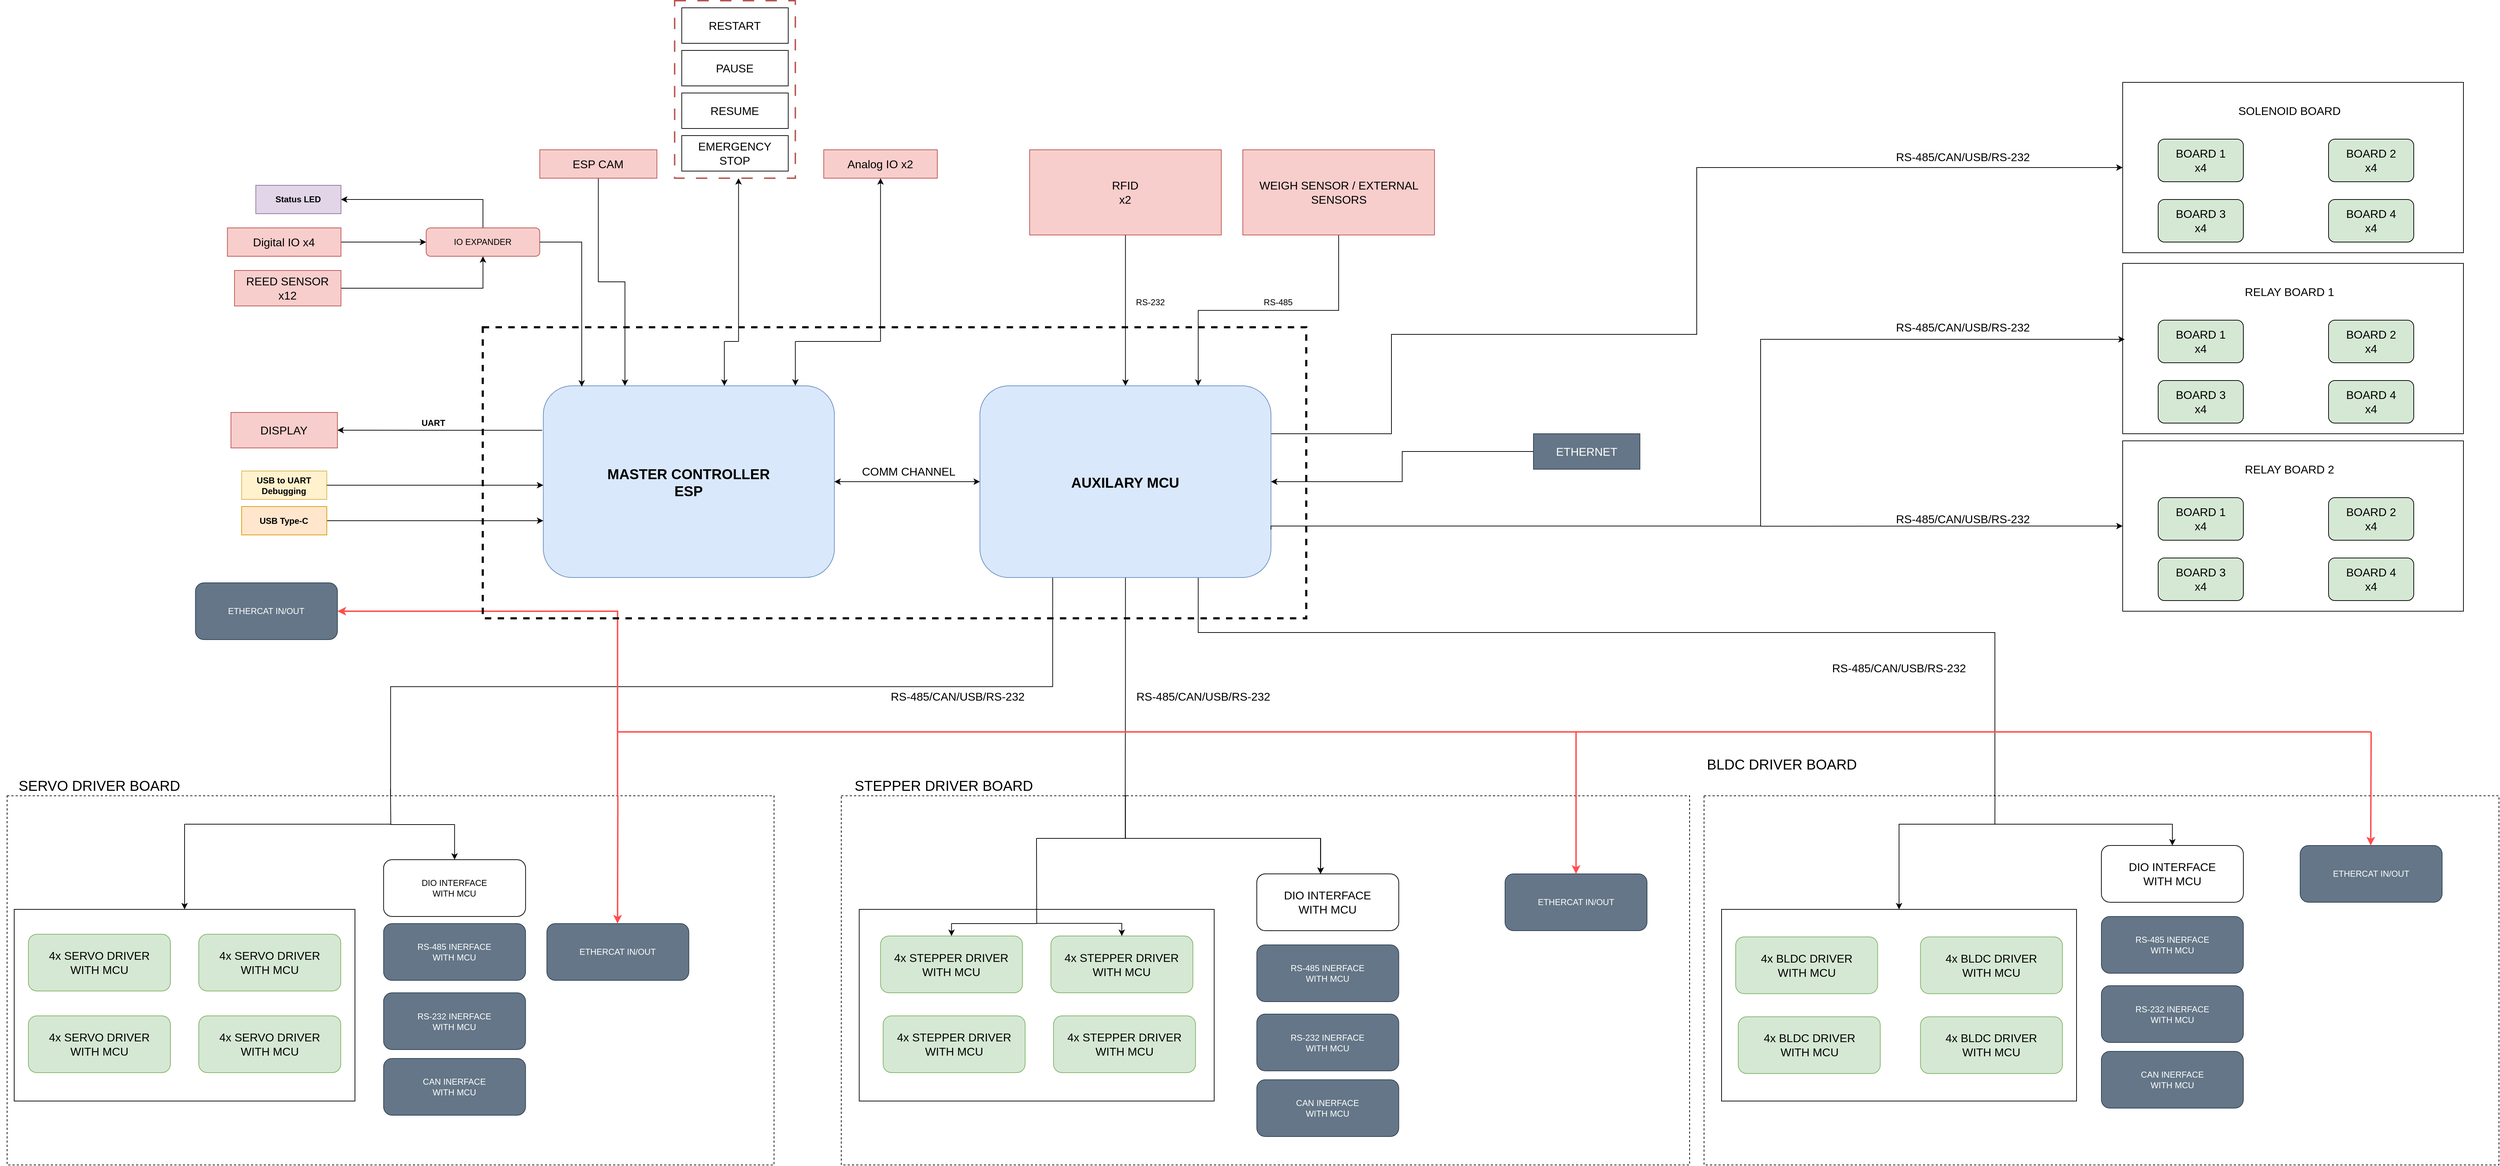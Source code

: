 <mxfile version="24.4.14" type="device">
  <diagram id="LNFupdHZOd-QEx7SaX8d" name="Page-1">
    <mxGraphModel dx="3188" dy="4136" grid="1" gridSize="10" guides="1" tooltips="1" connect="1" arrows="1" fold="1" page="1" pageScale="1" pageWidth="1654" pageHeight="2336" math="0" shadow="0">
      <root>
        <mxCell id="0" />
        <mxCell id="1" parent="0" />
        <mxCell id="DTKbkBl8oeqz9tWfyzRD-143" value="" style="rounded=0;whiteSpace=wrap;html=1;" vertex="1" parent="1">
          <mxGeometry x="3190" y="-2115" width="480" height="240" as="geometry" />
        </mxCell>
        <mxCell id="DTKbkBl8oeqz9tWfyzRD-1" value="" style="rounded=0;whiteSpace=wrap;html=1;fillColor=none;dashed=1;" vertex="1" parent="1">
          <mxGeometry x="2600.31" y="-1110" width="1119.69" height="520" as="geometry" />
        </mxCell>
        <mxCell id="DTKbkBl8oeqz9tWfyzRD-141" style="edgeStyle=orthogonalEdgeStyle;rounded=0;orthogonalLoop=1;jettySize=auto;html=1;startArrow=classic;startFill=1;endArrow=none;endFill=0;" edge="1" parent="1" source="DTKbkBl8oeqz9tWfyzRD-138">
          <mxGeometry relative="1" as="geometry">
            <mxPoint x="3010" y="-1070" as="targetPoint" />
            <Array as="points">
              <mxPoint x="2875" y="-1070" />
            </Array>
          </mxGeometry>
        </mxCell>
        <mxCell id="DTKbkBl8oeqz9tWfyzRD-138" value="" style="rounded=0;whiteSpace=wrap;html=1;" vertex="1" parent="1">
          <mxGeometry x="2625" y="-950" width="500" height="270" as="geometry" />
        </mxCell>
        <mxCell id="DTKbkBl8oeqz9tWfyzRD-3" value="" style="rounded=0;whiteSpace=wrap;html=1;fillColor=none;dashed=1;" vertex="1" parent="1">
          <mxGeometry x="1385" y="-1110" width="1195" height="520" as="geometry" />
        </mxCell>
        <mxCell id="DTKbkBl8oeqz9tWfyzRD-2" value="" style="rounded=0;whiteSpace=wrap;html=1;" vertex="1" parent="1">
          <mxGeometry x="1410.31" y="-950" width="500" height="270" as="geometry" />
        </mxCell>
        <mxCell id="DTKbkBl8oeqz9tWfyzRD-5" value="" style="rounded=0;whiteSpace=wrap;html=1;fillColor=none;dashed=1;" vertex="1" parent="1">
          <mxGeometry x="210" y="-1110" width="1080.31" height="520" as="geometry" />
        </mxCell>
        <mxCell id="DTKbkBl8oeqz9tWfyzRD-134" style="edgeStyle=orthogonalEdgeStyle;rounded=0;orthogonalLoop=1;jettySize=auto;html=1;exitX=0.5;exitY=0;exitDx=0;exitDy=0;startArrow=classic;startFill=1;endArrow=none;endFill=0;" edge="1" parent="1" source="DTKbkBl8oeqz9tWfyzRD-6">
          <mxGeometry relative="1" as="geometry">
            <mxPoint x="460" y="-1010" as="sourcePoint" />
            <mxPoint x="460" y="-1070" as="targetPoint" />
            <Array as="points">
              <mxPoint x="460" y="-1070" />
            </Array>
          </mxGeometry>
        </mxCell>
        <mxCell id="DTKbkBl8oeqz9tWfyzRD-6" value="" style="rounded=0;whiteSpace=wrap;html=1;" vertex="1" parent="1">
          <mxGeometry x="220" y="-950" width="480" height="270" as="geometry" />
        </mxCell>
        <mxCell id="DTKbkBl8oeqz9tWfyzRD-7" value="&lt;b style=&quot;&quot;&gt;&lt;font style=&quot;font-size: 20px;&quot;&gt;MASTER CONTROLLER&lt;br&gt;ESP&lt;/font&gt;&lt;/b&gt;" style="rounded=1;whiteSpace=wrap;html=1;fillColor=#dae8fc;strokeColor=#6c8ebf;" vertex="1" parent="1">
          <mxGeometry x="965.31" y="-1687.5" width="410" height="270" as="geometry" />
        </mxCell>
        <mxCell id="DTKbkBl8oeqz9tWfyzRD-8" value="&lt;b&gt;USB to UART Debugging&lt;/b&gt;" style="rounded=0;whiteSpace=wrap;html=1;fillColor=#fff2cc;strokeColor=#d6b656;" vertex="1" parent="1">
          <mxGeometry x="540.31" y="-1567.5" width="120" height="40" as="geometry" />
        </mxCell>
        <mxCell id="DTKbkBl8oeqz9tWfyzRD-9" style="edgeStyle=orthogonalEdgeStyle;rounded=0;orthogonalLoop=1;jettySize=auto;html=1;" edge="1" parent="1" source="DTKbkBl8oeqz9tWfyzRD-10" target="DTKbkBl8oeqz9tWfyzRD-7">
          <mxGeometry relative="1" as="geometry">
            <mxPoint x="960.31" y="-1577.5" as="targetPoint" />
            <Array as="points">
              <mxPoint x="890.31" y="-1497.5" />
              <mxPoint x="890.31" y="-1497.5" />
            </Array>
          </mxGeometry>
        </mxCell>
        <mxCell id="DTKbkBl8oeqz9tWfyzRD-10" value="&lt;b&gt;USB Type-C&lt;/b&gt;" style="rounded=0;whiteSpace=wrap;html=1;fillColor=#ffe6cc;strokeColor=#d79b00;" vertex="1" parent="1">
          <mxGeometry x="540.31" y="-1517.5" width="120" height="40" as="geometry" />
        </mxCell>
        <mxCell id="DTKbkBl8oeqz9tWfyzRD-11" value="&lt;b&gt;Status LED&lt;/b&gt;" style="rounded=0;whiteSpace=wrap;html=1;fillColor=#e1d5e7;strokeColor=#9673a6;" vertex="1" parent="1">
          <mxGeometry x="560.31" y="-1970" width="120" height="40" as="geometry" />
        </mxCell>
        <mxCell id="DTKbkBl8oeqz9tWfyzRD-12" value="&lt;span style=&quot;font-size: 16px;&quot;&gt;RS-485/CAN/USB/RS-232&lt;/span&gt;" style="text;html=1;align=center;verticalAlign=middle;whiteSpace=wrap;rounded=0;" vertex="1" parent="1">
          <mxGeometry x="2860" y="-2040" width="210" height="60" as="geometry" />
        </mxCell>
        <mxCell id="DTKbkBl8oeqz9tWfyzRD-13" style="edgeStyle=orthogonalEdgeStyle;rounded=0;orthogonalLoop=1;jettySize=auto;html=1;entryX=0.5;entryY=1;entryDx=0;entryDy=0;" edge="1" parent="1" source="DTKbkBl8oeqz9tWfyzRD-14" target="DTKbkBl8oeqz9tWfyzRD-21">
          <mxGeometry relative="1" as="geometry" />
        </mxCell>
        <mxCell id="DTKbkBl8oeqz9tWfyzRD-14" value="&lt;font style=&quot;font-size: 16px;&quot;&gt;REED SENSOR&lt;/font&gt;&lt;div&gt;&lt;span style=&quot;font-size: 16px;&quot;&gt;x12&lt;/span&gt;&lt;/div&gt;" style="rounded=0;whiteSpace=wrap;html=1;fillColor=#f8cecc;strokeColor=#b85450;" vertex="1" parent="1">
          <mxGeometry x="530.31" y="-1850" width="150" height="50" as="geometry" />
        </mxCell>
        <mxCell id="DTKbkBl8oeqz9tWfyzRD-15" style="edgeStyle=orthogonalEdgeStyle;rounded=0;orthogonalLoop=1;jettySize=auto;html=1;entryX=0;entryY=0.5;entryDx=0;entryDy=0;" edge="1" parent="1" target="DTKbkBl8oeqz9tWfyzRD-21">
          <mxGeometry relative="1" as="geometry">
            <Array as="points">
              <mxPoint x="680.31" y="-1890" />
              <mxPoint x="680.31" y="-1890" />
            </Array>
            <mxPoint x="685.31" y="-1890" as="sourcePoint" />
          </mxGeometry>
        </mxCell>
        <mxCell id="DTKbkBl8oeqz9tWfyzRD-16" value="&lt;span style=&quot;font-size: 16px;&quot;&gt;DISPLAY&lt;/span&gt;" style="rounded=0;whiteSpace=wrap;html=1;fillColor=#f8cecc;strokeColor=#b85450;" vertex="1" parent="1">
          <mxGeometry x="525.31" y="-1650" width="150" height="50" as="geometry" />
        </mxCell>
        <mxCell id="DTKbkBl8oeqz9tWfyzRD-17" style="edgeStyle=orthogonalEdgeStyle;rounded=0;orthogonalLoop=1;jettySize=auto;html=1;" edge="1" parent="1" source="DTKbkBl8oeqz9tWfyzRD-18" target="DTKbkBl8oeqz9tWfyzRD-29">
          <mxGeometry relative="1" as="geometry" />
        </mxCell>
        <mxCell id="DTKbkBl8oeqz9tWfyzRD-18" value="&lt;span style=&quot;font-size: 16px;&quot;&gt;RFID&lt;/span&gt;&lt;div&gt;&lt;span style=&quot;font-size: 16px;&quot;&gt;x2&lt;/span&gt;&lt;/div&gt;" style="rounded=0;whiteSpace=wrap;html=1;fillColor=#f8cecc;strokeColor=#b85450;" vertex="1" parent="1">
          <mxGeometry x="1650.31" y="-2020" width="270" height="120" as="geometry" />
        </mxCell>
        <mxCell id="DTKbkBl8oeqz9tWfyzRD-19" style="edgeStyle=orthogonalEdgeStyle;rounded=0;orthogonalLoop=1;jettySize=auto;html=1;exitX=1;exitY=0.5;exitDx=0;exitDy=0;" edge="1" parent="1" source="DTKbkBl8oeqz9tWfyzRD-8">
          <mxGeometry relative="1" as="geometry">
            <mxPoint x="965.31" y="-1547.5" as="targetPoint" />
            <mxPoint x="665.31" y="-1627.76" as="sourcePoint" />
          </mxGeometry>
        </mxCell>
        <mxCell id="DTKbkBl8oeqz9tWfyzRD-20" style="edgeStyle=orthogonalEdgeStyle;rounded=0;orthogonalLoop=1;jettySize=auto;html=1;entryX=1;entryY=0.5;entryDx=0;entryDy=0;" edge="1" parent="1" source="DTKbkBl8oeqz9tWfyzRD-21" target="DTKbkBl8oeqz9tWfyzRD-11">
          <mxGeometry relative="1" as="geometry">
            <Array as="points">
              <mxPoint x="880.31" y="-1950" />
            </Array>
          </mxGeometry>
        </mxCell>
        <mxCell id="DTKbkBl8oeqz9tWfyzRD-21" value="IO EXPANDER" style="rounded=1;whiteSpace=wrap;html=1;fillColor=#f8cecc;strokeColor=#b85450;" vertex="1" parent="1">
          <mxGeometry x="800.31" y="-1910" width="160" height="40" as="geometry" />
        </mxCell>
        <mxCell id="DTKbkBl8oeqz9tWfyzRD-22" style="edgeStyle=orthogonalEdgeStyle;rounded=0;orthogonalLoop=1;jettySize=auto;html=1;entryX=0.132;entryY=0.004;entryDx=0;entryDy=0;entryPerimeter=0;" edge="1" parent="1" source="DTKbkBl8oeqz9tWfyzRD-21" target="DTKbkBl8oeqz9tWfyzRD-7">
          <mxGeometry relative="1" as="geometry" />
        </mxCell>
        <mxCell id="DTKbkBl8oeqz9tWfyzRD-23" value="&lt;b&gt;UART&lt;/b&gt;" style="text;html=1;align=center;verticalAlign=middle;resizable=0;points=[];autosize=1;strokeColor=none;fillColor=none;" vertex="1" parent="1">
          <mxGeometry x="780.31" y="-1650" width="60" height="30" as="geometry" />
        </mxCell>
        <mxCell id="DTKbkBl8oeqz9tWfyzRD-24" style="edgeStyle=orthogonalEdgeStyle;rounded=0;orthogonalLoop=1;jettySize=auto;html=1;" edge="1" parent="1" source="DTKbkBl8oeqz9tWfyzRD-25" target="DTKbkBl8oeqz9tWfyzRD-7">
          <mxGeometry relative="1" as="geometry">
            <Array as="points">
              <mxPoint x="1043.31" y="-1834" />
              <mxPoint x="1080.31" y="-1834" />
            </Array>
          </mxGeometry>
        </mxCell>
        <mxCell id="DTKbkBl8oeqz9tWfyzRD-25" value="&lt;span style=&quot;font-size: 16px;&quot;&gt;ESP CAM&lt;/span&gt;" style="rounded=0;whiteSpace=wrap;html=1;fillColor=#f8cecc;strokeColor=#b85450;" vertex="1" parent="1">
          <mxGeometry x="960.31" y="-2020" width="165" height="40" as="geometry" />
        </mxCell>
        <mxCell id="DTKbkBl8oeqz9tWfyzRD-26" style="edgeStyle=orthogonalEdgeStyle;rounded=0;orthogonalLoop=1;jettySize=auto;html=1;exitX=0.25;exitY=1;exitDx=0;exitDy=0;entryX=0.5;entryY=0;entryDx=0;entryDy=0;endArrow=none;endFill=0;" edge="1" parent="1" source="DTKbkBl8oeqz9tWfyzRD-29" target="DTKbkBl8oeqz9tWfyzRD-5">
          <mxGeometry relative="1" as="geometry">
            <mxPoint x="880.31" y="-1150" as="targetPoint" />
          </mxGeometry>
        </mxCell>
        <mxCell id="DTKbkBl8oeqz9tWfyzRD-27" style="edgeStyle=orthogonalEdgeStyle;rounded=0;orthogonalLoop=1;jettySize=auto;html=1;exitX=0.5;exitY=1;exitDx=0;exitDy=0;endArrow=none;endFill=0;" edge="1" parent="1" source="DTKbkBl8oeqz9tWfyzRD-29">
          <mxGeometry relative="1" as="geometry">
            <mxPoint x="1785" y="-1110" as="targetPoint" />
          </mxGeometry>
        </mxCell>
        <mxCell id="DTKbkBl8oeqz9tWfyzRD-28" style="edgeStyle=orthogonalEdgeStyle;rounded=0;orthogonalLoop=1;jettySize=auto;html=1;exitX=0.75;exitY=1;exitDx=0;exitDy=0;endArrow=none;endFill=0;entryX=0.365;entryY=-0.002;entryDx=0;entryDy=0;entryPerimeter=0;" edge="1" parent="1" source="DTKbkBl8oeqz9tWfyzRD-29" target="DTKbkBl8oeqz9tWfyzRD-1">
          <mxGeometry relative="1" as="geometry">
            <mxPoint x="3010" y="-1140" as="targetPoint" />
            <Array as="points">
              <mxPoint x="1888" y="-1340" />
              <mxPoint x="3010" y="-1340" />
              <mxPoint x="3010" y="-1111" />
            </Array>
          </mxGeometry>
        </mxCell>
        <mxCell id="DTKbkBl8oeqz9tWfyzRD-164" style="edgeStyle=orthogonalEdgeStyle;rounded=0;orthogonalLoop=1;jettySize=auto;html=1;exitX=1;exitY=0.25;exitDx=0;exitDy=0;entryX=0;entryY=0.5;entryDx=0;entryDy=0;" edge="1" parent="1" source="DTKbkBl8oeqz9tWfyzRD-29" target="DTKbkBl8oeqz9tWfyzRD-143">
          <mxGeometry relative="1" as="geometry">
            <Array as="points">
              <mxPoint x="2160" y="-1620" />
              <mxPoint x="2160" y="-1760" />
              <mxPoint x="2590" y="-1760" />
              <mxPoint x="2590" y="-1995" />
            </Array>
          </mxGeometry>
        </mxCell>
        <mxCell id="DTKbkBl8oeqz9tWfyzRD-29" value="&lt;span style=&quot;font-size: 20px;&quot;&gt;&lt;b&gt;AUXILARY MCU&lt;/b&gt;&lt;/span&gt;" style="rounded=1;whiteSpace=wrap;html=1;fillColor=#dae8fc;strokeColor=#6c8ebf;" vertex="1" parent="1">
          <mxGeometry x="1580.31" y="-1687.5" width="410" height="270" as="geometry" />
        </mxCell>
        <mxCell id="DTKbkBl8oeqz9tWfyzRD-30" value="" style="endArrow=classic;startArrow=classic;html=1;rounded=0;exitX=1;exitY=0.5;exitDx=0;exitDy=0;entryX=0;entryY=0.5;entryDx=0;entryDy=0;" edge="1" parent="1" source="DTKbkBl8oeqz9tWfyzRD-7" target="DTKbkBl8oeqz9tWfyzRD-29">
          <mxGeometry width="50" height="50" relative="1" as="geometry">
            <mxPoint x="1400.31" y="-1550" as="sourcePoint" />
            <mxPoint x="1450.31" y="-1600" as="targetPoint" />
          </mxGeometry>
        </mxCell>
        <mxCell id="DTKbkBl8oeqz9tWfyzRD-31" value="" style="endArrow=classic;html=1;rounded=0;entryX=1;entryY=0.5;entryDx=0;entryDy=0;exitX=-0.004;exitY=0.232;exitDx=0;exitDy=0;exitPerimeter=0;" edge="1" parent="1" source="DTKbkBl8oeqz9tWfyzRD-7" target="DTKbkBl8oeqz9tWfyzRD-16">
          <mxGeometry width="50" height="50" relative="1" as="geometry">
            <mxPoint x="860.31" y="-1590" as="sourcePoint" />
            <mxPoint x="910.31" y="-1640" as="targetPoint" />
          </mxGeometry>
        </mxCell>
        <mxCell id="DTKbkBl8oeqz9tWfyzRD-33" value="&lt;span style=&quot;font-size: 16px;&quot;&gt;Analog IO x2&lt;/span&gt;" style="rounded=0;whiteSpace=wrap;html=1;fillColor=#f8cecc;strokeColor=#b85450;" vertex="1" parent="1">
          <mxGeometry x="1360.31" y="-2020" width="160" height="40" as="geometry" />
        </mxCell>
        <mxCell id="DTKbkBl8oeqz9tWfyzRD-34" value="" style="endArrow=classic;html=1;rounded=0;entryX=0.5;entryY=1;entryDx=0;entryDy=0;" edge="1" parent="1">
          <mxGeometry width="50" height="50" relative="1" as="geometry">
            <mxPoint x="1240.31" y="-1750" as="sourcePoint" />
            <mxPoint x="1240.31" y="-1980" as="targetPoint" />
          </mxGeometry>
        </mxCell>
        <mxCell id="DTKbkBl8oeqz9tWfyzRD-35" value="" style="endArrow=classic;html=1;rounded=0;entryX=0.622;entryY=0;entryDx=0;entryDy=0;entryPerimeter=0;" edge="1" parent="1" target="DTKbkBl8oeqz9tWfyzRD-7">
          <mxGeometry width="50" height="50" relative="1" as="geometry">
            <mxPoint x="1220.31" y="-1750" as="sourcePoint" />
            <mxPoint x="1220.31" y="-1700" as="targetPoint" />
          </mxGeometry>
        </mxCell>
        <mxCell id="DTKbkBl8oeqz9tWfyzRD-36" value="" style="endArrow=classic;html=1;rounded=0;entryX=0.5;entryY=1;entryDx=0;entryDy=0;" edge="1" parent="1" target="DTKbkBl8oeqz9tWfyzRD-33">
          <mxGeometry width="50" height="50" relative="1" as="geometry">
            <mxPoint x="1440.31" y="-1750" as="sourcePoint" />
            <mxPoint x="1480.31" y="-1820" as="targetPoint" />
          </mxGeometry>
        </mxCell>
        <mxCell id="DTKbkBl8oeqz9tWfyzRD-37" value="" style="endArrow=none;html=1;rounded=0;" edge="1" parent="1">
          <mxGeometry width="50" height="50" relative="1" as="geometry">
            <mxPoint x="1320.31" y="-1750" as="sourcePoint" />
            <mxPoint x="1440.31" y="-1750" as="targetPoint" />
          </mxGeometry>
        </mxCell>
        <mxCell id="DTKbkBl8oeqz9tWfyzRD-38" value="" style="endArrow=none;html=1;rounded=0;" edge="1" parent="1">
          <mxGeometry width="50" height="50" relative="1" as="geometry">
            <mxPoint x="1220.31" y="-1750" as="sourcePoint" />
            <mxPoint x="1240.31" y="-1750" as="targetPoint" />
          </mxGeometry>
        </mxCell>
        <mxCell id="DTKbkBl8oeqz9tWfyzRD-39" value="" style="endArrow=classic;html=1;rounded=0;entryX=0.866;entryY=-0.001;entryDx=0;entryDy=0;entryPerimeter=0;" edge="1" parent="1" target="DTKbkBl8oeqz9tWfyzRD-7">
          <mxGeometry width="50" height="50" relative="1" as="geometry">
            <mxPoint x="1320.31" y="-1750" as="sourcePoint" />
            <mxPoint x="1320.31" y="-1690" as="targetPoint" />
          </mxGeometry>
        </mxCell>
        <mxCell id="DTKbkBl8oeqz9tWfyzRD-40" value="RS-232" style="text;html=1;align=center;verticalAlign=middle;resizable=0;points=[];autosize=1;strokeColor=none;fillColor=none;" vertex="1" parent="1">
          <mxGeometry x="1790.31" y="-1820" width="60" height="30" as="geometry" />
        </mxCell>
        <mxCell id="DTKbkBl8oeqz9tWfyzRD-42" value="&lt;font style=&quot;font-size: 16px;&quot;&gt;COMM CHANNEL&lt;/font&gt;" style="text;html=1;align=center;verticalAlign=middle;whiteSpace=wrap;rounded=0;" vertex="1" parent="1">
          <mxGeometry x="1375.31" y="-1597.5" width="210" height="60" as="geometry" />
        </mxCell>
        <mxCell id="DTKbkBl8oeqz9tWfyzRD-44" value="&lt;font style=&quot;font-size: 16px;&quot;&gt;4x SERVO DRIVER&lt;br&gt;WITH MCU&lt;/font&gt;" style="rounded=1;whiteSpace=wrap;html=1;fillColor=#d5e8d4;strokeColor=#82b366;" vertex="1" parent="1">
          <mxGeometry x="240" y="-915" width="200" height="80" as="geometry" />
        </mxCell>
        <mxCell id="DTKbkBl8oeqz9tWfyzRD-46" value="&lt;font style=&quot;font-size: 16px;&quot;&gt;4x SERVO DRIVER&lt;/font&gt;&lt;div&gt;&lt;font style=&quot;font-size: 16px;&quot;&gt;WITH MCU&lt;/font&gt;&lt;/div&gt;" style="rounded=1;whiteSpace=wrap;html=1;fillColor=#d5e8d4;strokeColor=#82b366;" vertex="1" parent="1">
          <mxGeometry x="480" y="-915" width="200" height="80" as="geometry" />
        </mxCell>
        <mxCell id="DTKbkBl8oeqz9tWfyzRD-47" value="&lt;font style=&quot;font-size: 16px;&quot;&gt;RS-485/CAN/USB/RS-232&lt;/font&gt;" style="text;html=1;align=center;verticalAlign=middle;whiteSpace=wrap;rounded=0;" vertex="1" parent="1">
          <mxGeometry x="1444" y="-1280" width="210" height="60" as="geometry" />
        </mxCell>
        <mxCell id="DTKbkBl8oeqz9tWfyzRD-133" style="edgeStyle=orthogonalEdgeStyle;rounded=0;orthogonalLoop=1;jettySize=auto;html=1;exitX=0.5;exitY=0;exitDx=0;exitDy=0;startArrow=classic;startFill=1;endArrow=none;endFill=0;" edge="1" parent="1" source="DTKbkBl8oeqz9tWfyzRD-49">
          <mxGeometry relative="1" as="geometry">
            <mxPoint x="750" y="-1120" as="targetPoint" />
          </mxGeometry>
        </mxCell>
        <mxCell id="DTKbkBl8oeqz9tWfyzRD-49" value="DIO INTERFACE&lt;div&gt;WITH MCU&lt;/div&gt;" style="rounded=1;whiteSpace=wrap;html=1;" vertex="1" parent="1">
          <mxGeometry x="740.31" y="-1020" width="200" height="80" as="geometry" />
        </mxCell>
        <mxCell id="DTKbkBl8oeqz9tWfyzRD-50" value="RS-485 INERFACE&lt;div&gt;WITH MCU&lt;/div&gt;" style="rounded=1;whiteSpace=wrap;html=1;fillColor=#647687;fontColor=#ffffff;strokeColor=#314354;" vertex="1" parent="1">
          <mxGeometry x="740.31" y="-930" width="200" height="80" as="geometry" />
        </mxCell>
        <mxCell id="DTKbkBl8oeqz9tWfyzRD-51" value="&lt;font style=&quot;font-size: 16px;&quot;&gt;4x STEPPER DRIVER&lt;/font&gt;&lt;div&gt;&lt;font style=&quot;font-size: 16px;&quot;&gt;WITH MCU&lt;/font&gt;&lt;/div&gt;" style="rounded=1;whiteSpace=wrap;html=1;fillColor=#d5e8d4;strokeColor=#82b366;" vertex="1" parent="1">
          <mxGeometry x="1440.31" y="-912.5" width="200" height="80" as="geometry" />
        </mxCell>
        <mxCell id="DTKbkBl8oeqz9tWfyzRD-52" value="&lt;font style=&quot;font-size: 16px;&quot;&gt;4x STEPPER DRIVER&lt;/font&gt;&lt;div&gt;&lt;font style=&quot;font-size: 16px;&quot;&gt;WITH MCU&lt;/font&gt;&lt;/div&gt;" style="rounded=1;whiteSpace=wrap;html=1;fillColor=#d5e8d4;strokeColor=#82b366;" vertex="1" parent="1">
          <mxGeometry x="1680.31" y="-912.5" width="200" height="80" as="geometry" />
        </mxCell>
        <mxCell id="DTKbkBl8oeqz9tWfyzRD-53" value="&lt;font style=&quot;font-size: 20px;&quot;&gt;SERVO DRIVER BOARD&lt;/font&gt;" style="text;html=1;align=center;verticalAlign=middle;whiteSpace=wrap;rounded=0;" vertex="1" parent="1">
          <mxGeometry x="200" y="-1140" width="280" height="30" as="geometry" />
        </mxCell>
        <mxCell id="DTKbkBl8oeqz9tWfyzRD-54" value="&lt;font style=&quot;font-size: 20px;&quot;&gt;STEPPER DRIVER BOARD&lt;/font&gt;" style="text;html=1;align=center;verticalAlign=middle;whiteSpace=wrap;rounded=0;" vertex="1" parent="1">
          <mxGeometry x="1399.06" y="-1140" width="261.25" height="30" as="geometry" />
        </mxCell>
        <mxCell id="DTKbkBl8oeqz9tWfyzRD-55" style="edgeStyle=orthogonalEdgeStyle;rounded=0;orthogonalLoop=1;jettySize=auto;html=1;startArrow=classic;startFill=1;endArrow=none;endFill=0;" edge="1" parent="1" source="DTKbkBl8oeqz9tWfyzRD-56">
          <mxGeometry relative="1" as="geometry">
            <mxPoint x="1790" y="-1110" as="targetPoint" />
            <Array as="points">
              <mxPoint x="2060.31" y="-1050" />
              <mxPoint x="1785.31" y="-1050" />
            </Array>
          </mxGeometry>
        </mxCell>
        <mxCell id="DTKbkBl8oeqz9tWfyzRD-56" value="&lt;font style=&quot;font-size: 16px;&quot;&gt;DIO INTERFACE&lt;/font&gt;&lt;div style=&quot;font-size: 16px;&quot;&gt;&lt;font style=&quot;font-size: 16px;&quot;&gt;WITH MCU&lt;/font&gt;&lt;/div&gt;" style="rounded=1;whiteSpace=wrap;html=1;" vertex="1" parent="1">
          <mxGeometry x="1970.31" y="-1000" width="200" height="80" as="geometry" />
        </mxCell>
        <mxCell id="DTKbkBl8oeqz9tWfyzRD-57" value="&lt;span style=&quot;font-size: 16px;&quot;&gt;RS-485/CAN/USB/RS-232&lt;/span&gt;" style="text;html=1;align=center;verticalAlign=middle;whiteSpace=wrap;rounded=0;" vertex="1" parent="1">
          <mxGeometry x="1790.31" y="-1280" width="210" height="60" as="geometry" />
        </mxCell>
        <mxCell id="DTKbkBl8oeqz9tWfyzRD-58" value="&lt;span style=&quot;font-size: 16px;&quot;&gt;RS-485/CAN/USB/RS-232&lt;/span&gt;" style="text;html=1;align=center;verticalAlign=middle;whiteSpace=wrap;rounded=0;" vertex="1" parent="1">
          <mxGeometry x="2770" y="-1320" width="210" height="60" as="geometry" />
        </mxCell>
        <mxCell id="DTKbkBl8oeqz9tWfyzRD-64" value="&lt;font style=&quot;font-size: 20px;&quot;&gt;BLDC DRIVER BOARD&lt;/font&gt;" style="text;html=1;align=center;verticalAlign=middle;whiteSpace=wrap;rounded=0;" vertex="1" parent="1">
          <mxGeometry x="2580" y="-1170" width="260.31" height="30" as="geometry" />
        </mxCell>
        <mxCell id="DTKbkBl8oeqz9tWfyzRD-65" style="edgeStyle=orthogonalEdgeStyle;rounded=0;orthogonalLoop=1;jettySize=auto;html=1;entryX=0.75;entryY=0;entryDx=0;entryDy=0;" edge="1" parent="1" source="DTKbkBl8oeqz9tWfyzRD-66" target="DTKbkBl8oeqz9tWfyzRD-29">
          <mxGeometry relative="1" as="geometry" />
        </mxCell>
        <mxCell id="DTKbkBl8oeqz9tWfyzRD-66" value="&lt;span style=&quot;font-size: 16px;&quot;&gt;WEIGH SENSOR / EXTERNAL SENSORS&lt;/span&gt;" style="rounded=0;whiteSpace=wrap;html=1;fillColor=#f8cecc;strokeColor=#b85450;" vertex="1" parent="1">
          <mxGeometry x="1950.62" y="-2020" width="270" height="120" as="geometry" />
        </mxCell>
        <mxCell id="DTKbkBl8oeqz9tWfyzRD-67" value="RS-485" style="text;html=1;align=center;verticalAlign=middle;resizable=0;points=[];autosize=1;strokeColor=none;fillColor=none;" vertex="1" parent="1">
          <mxGeometry x="1970.31" y="-1820" width="60" height="30" as="geometry" />
        </mxCell>
        <mxCell id="DTKbkBl8oeqz9tWfyzRD-68" value="&lt;span style=&quot;font-size: 16px;&quot;&gt;EMERGENCY STOP&lt;/span&gt;" style="rounded=0;whiteSpace=wrap;html=1;" vertex="1" parent="1">
          <mxGeometry x="1160.31" y="-2040" width="150" height="50" as="geometry" />
        </mxCell>
        <mxCell id="DTKbkBl8oeqz9tWfyzRD-69" value="&lt;span style=&quot;font-size: 16px;&quot;&gt;RESUME&lt;/span&gt;" style="rounded=0;whiteSpace=wrap;html=1;" vertex="1" parent="1">
          <mxGeometry x="1160.31" y="-2100" width="150" height="50" as="geometry" />
        </mxCell>
        <mxCell id="DTKbkBl8oeqz9tWfyzRD-70" value="&lt;span style=&quot;font-size: 16px;&quot;&gt;PAUSE&lt;/span&gt;" style="rounded=0;whiteSpace=wrap;html=1;" vertex="1" parent="1">
          <mxGeometry x="1160.31" y="-2160" width="150" height="50" as="geometry" />
        </mxCell>
        <mxCell id="DTKbkBl8oeqz9tWfyzRD-71" value="&lt;span style=&quot;font-size: 16px;&quot;&gt;RESTART&lt;/span&gt;" style="rounded=0;whiteSpace=wrap;html=1;" vertex="1" parent="1">
          <mxGeometry x="1160.31" y="-2220" width="150" height="50" as="geometry" />
        </mxCell>
        <mxCell id="DTKbkBl8oeqz9tWfyzRD-72" value="" style="rounded=0;whiteSpace=wrap;html=1;fillColor=none;dashed=1;dashPattern=8 8;strokeWidth=2;strokeColor=#b85450;" vertex="1" parent="1">
          <mxGeometry x="1150.31" y="-2230" width="170" height="250" as="geometry" />
        </mxCell>
        <mxCell id="DTKbkBl8oeqz9tWfyzRD-73" value="&lt;span style=&quot;font-size: 16px;&quot;&gt;Digital IO x4&lt;/span&gt;" style="rounded=0;whiteSpace=wrap;html=1;fillColor=#f8cecc;strokeColor=#b85450;" vertex="1" parent="1">
          <mxGeometry x="520.31" y="-1910" width="160" height="40" as="geometry" />
        </mxCell>
        <mxCell id="DTKbkBl8oeqz9tWfyzRD-76" style="edgeStyle=orthogonalEdgeStyle;rounded=0;orthogonalLoop=1;jettySize=auto;html=1;entryX=0.796;entryY=0;entryDx=0;entryDy=0;entryPerimeter=0;strokeColor=#ff4d4d;strokeWidth=2;endArrow=none;endFill=0;startArrow=classic;startFill=1;exitX=1;exitY=0.5;exitDx=0;exitDy=0;" edge="1" parent="1" target="DTKbkBl8oeqz9tWfyzRD-5">
          <mxGeometry relative="1" as="geometry">
            <mxPoint x="1070.31" y="-1120" as="targetPoint" />
            <Array as="points">
              <mxPoint x="1070" y="-1370" />
            </Array>
            <mxPoint x="675.31" y="-1370" as="sourcePoint" />
          </mxGeometry>
        </mxCell>
        <mxCell id="DTKbkBl8oeqz9tWfyzRD-83" value="" style="endArrow=none;html=1;rounded=0;exitX=0.5;exitY=0;exitDx=0;exitDy=0;startArrow=classic;startFill=1;" edge="1" parent="1" source="DTKbkBl8oeqz9tWfyzRD-51">
          <mxGeometry width="50" height="50" relative="1" as="geometry">
            <mxPoint x="1540.31" y="-910" as="sourcePoint" />
            <mxPoint x="1540.31" y="-930" as="targetPoint" />
          </mxGeometry>
        </mxCell>
        <mxCell id="DTKbkBl8oeqz9tWfyzRD-84" value="" style="endArrow=none;html=1;rounded=0;" edge="1" parent="1">
          <mxGeometry width="50" height="50" relative="1" as="geometry">
            <mxPoint x="1540.31" y="-930" as="sourcePoint" />
            <mxPoint x="1660.31" y="-930" as="targetPoint" />
          </mxGeometry>
        </mxCell>
        <mxCell id="DTKbkBl8oeqz9tWfyzRD-85" value="" style="endArrow=none;html=1;rounded=0;endFill=0;" edge="1" parent="1">
          <mxGeometry width="50" height="50" relative="1" as="geometry">
            <mxPoint x="1660.31" y="-930" as="sourcePoint" />
            <mxPoint x="1660" y="-1050" as="targetPoint" />
          </mxGeometry>
        </mxCell>
        <mxCell id="DTKbkBl8oeqz9tWfyzRD-86" value="" style="endArrow=none;html=1;rounded=0;exitX=0.5;exitY=0;exitDx=0;exitDy=0;entryX=0.194;entryY=0.301;entryDx=0;entryDy=0;entryPerimeter=0;startArrow=classic;startFill=1;" edge="1" parent="1">
          <mxGeometry width="50" height="50" relative="1" as="geometry">
            <mxPoint x="1780.17" y="-912.5" as="sourcePoint" />
            <mxPoint x="1780.17" y="-930.5" as="targetPoint" />
          </mxGeometry>
        </mxCell>
        <mxCell id="DTKbkBl8oeqz9tWfyzRD-87" value="" style="endArrow=none;html=1;rounded=0;entryX=0.344;entryY=0.301;entryDx=0;entryDy=0;entryPerimeter=0;" edge="1" parent="1">
          <mxGeometry width="50" height="50" relative="1" as="geometry">
            <mxPoint x="1660.31" y="-930.28" as="sourcePoint" />
            <mxPoint x="1780.31" y="-930.28" as="targetPoint" />
          </mxGeometry>
        </mxCell>
        <mxCell id="DTKbkBl8oeqz9tWfyzRD-90" value="ETHERCAT IN/OUT" style="rounded=1;whiteSpace=wrap;html=1;fillColor=#647687;fontColor=#ffffff;strokeColor=#314354;" vertex="1" parent="1">
          <mxGeometry x="970.31" y="-930" width="200" height="80" as="geometry" />
        </mxCell>
        <mxCell id="DTKbkBl8oeqz9tWfyzRD-91" value="" style="endArrow=classic;html=1;rounded=0;entryX=0.5;entryY=0;entryDx=0;entryDy=0;strokeColor=#FF4D4D;strokeWidth=2;" edge="1" parent="1">
          <mxGeometry width="50" height="50" relative="1" as="geometry">
            <mxPoint x="1070.31" y="-1110" as="sourcePoint" />
            <mxPoint x="1069.89" y="-930" as="targetPoint" />
          </mxGeometry>
        </mxCell>
        <mxCell id="DTKbkBl8oeqz9tWfyzRD-92" style="edgeStyle=orthogonalEdgeStyle;rounded=0;orthogonalLoop=1;jettySize=auto;html=1;entryX=1;entryY=0.5;entryDx=0;entryDy=0;" edge="1" parent="1" source="DTKbkBl8oeqz9tWfyzRD-93" target="DTKbkBl8oeqz9tWfyzRD-29">
          <mxGeometry relative="1" as="geometry" />
        </mxCell>
        <mxCell id="DTKbkBl8oeqz9tWfyzRD-93" value="&lt;span style=&quot;font-size: 16px;&quot;&gt;ETHERNET&lt;/span&gt;" style="rounded=0;whiteSpace=wrap;html=1;fillColor=#647687;fontColor=#ffffff;strokeColor=#314354;" vertex="1" parent="1">
          <mxGeometry x="2360" y="-1620" width="150" height="50" as="geometry" />
        </mxCell>
        <mxCell id="DTKbkBl8oeqz9tWfyzRD-95" value="ETHERCAT IN/OUT" style="rounded=1;whiteSpace=wrap;html=1;fillColor=#647687;fontColor=#ffffff;strokeColor=#314354;" vertex="1" parent="1">
          <mxGeometry x="2320" y="-1000" width="200" height="80" as="geometry" />
        </mxCell>
        <mxCell id="DTKbkBl8oeqz9tWfyzRD-96" style="edgeStyle=orthogonalEdgeStyle;rounded=0;orthogonalLoop=1;jettySize=auto;html=1;startArrow=classic;startFill=1;endArrow=none;endFill=0;" edge="1" parent="1" source="DTKbkBl8oeqz9tWfyzRD-56">
          <mxGeometry relative="1" as="geometry">
            <mxPoint x="1785" y="-1110" as="targetPoint" />
            <Array as="points">
              <mxPoint x="2060" y="-1050" />
              <mxPoint x="1785" y="-1050" />
              <mxPoint x="1785" y="-1110" />
              <mxPoint x="1784" y="-1110" />
            </Array>
            <mxPoint x="2060" y="-912" as="sourcePoint" />
          </mxGeometry>
        </mxCell>
        <mxCell id="DTKbkBl8oeqz9tWfyzRD-97" value="" style="endArrow=none;html=1;rounded=0;" edge="1" parent="1">
          <mxGeometry width="50" height="50" relative="1" as="geometry">
            <mxPoint x="1660" y="-1050" as="sourcePoint" />
            <mxPoint x="1790" y="-1050" as="targetPoint" />
          </mxGeometry>
        </mxCell>
        <mxCell id="DTKbkBl8oeqz9tWfyzRD-98" value="" style="endArrow=classic;html=1;rounded=0;entryX=0.5;entryY=0;entryDx=0;entryDy=0;strokeColor=#FF4D4D;strokeWidth=2;" edge="1" parent="1" target="DTKbkBl8oeqz9tWfyzRD-95">
          <mxGeometry width="50" height="50" relative="1" as="geometry">
            <mxPoint x="2420" y="-1200" as="sourcePoint" />
            <mxPoint x="2250" y="-1040" as="targetPoint" />
          </mxGeometry>
        </mxCell>
        <mxCell id="DTKbkBl8oeqz9tWfyzRD-100" value="" style="endArrow=none;html=1;rounded=0;strokeWidth=2;strokeColor=#FF4D4D;" edge="1" parent="1">
          <mxGeometry width="50" height="50" relative="1" as="geometry">
            <mxPoint x="1070" y="-1200" as="sourcePoint" />
            <mxPoint x="2310" y="-1200" as="targetPoint" />
          </mxGeometry>
        </mxCell>
        <mxCell id="DTKbkBl8oeqz9tWfyzRD-101" value="ETHERCAT IN/OUT" style="rounded=1;whiteSpace=wrap;html=1;fillColor=#647687;fontColor=#ffffff;strokeColor=#314354;" vertex="1" parent="1">
          <mxGeometry x="3440" y="-1040" width="200" height="80" as="geometry" />
        </mxCell>
        <mxCell id="DTKbkBl8oeqz9tWfyzRD-102" value="" style="endArrow=classic;html=1;rounded=0;entryX=0.5;entryY=0;entryDx=0;entryDy=0;strokeColor=#FF4D4D;strokeWidth=2;" edge="1" parent="1">
          <mxGeometry width="50" height="50" relative="1" as="geometry">
            <mxPoint x="3540" y="-1200" as="sourcePoint" />
            <mxPoint x="3539.4" y="-1040" as="targetPoint" />
          </mxGeometry>
        </mxCell>
        <mxCell id="DTKbkBl8oeqz9tWfyzRD-103" value="" style="endArrow=none;html=1;rounded=0;strokeColor=#FF4D4D;strokeWidth=2;" edge="1" parent="1">
          <mxGeometry width="50" height="50" relative="1" as="geometry">
            <mxPoint x="2310" y="-1200" as="sourcePoint" />
            <mxPoint x="3540" y="-1200" as="targetPoint" />
          </mxGeometry>
        </mxCell>
        <mxCell id="DTKbkBl8oeqz9tWfyzRD-113" value="&lt;font style=&quot;font-size: 16px;&quot;&gt;4x STEPPER DRIVER&lt;/font&gt;&lt;div&gt;&lt;font style=&quot;font-size: 16px;&quot;&gt;WITH MCU&lt;/font&gt;&lt;/div&gt;" style="rounded=1;whiteSpace=wrap;html=1;fillColor=#d5e8d4;strokeColor=#82b366;" vertex="1" parent="1">
          <mxGeometry x="1444" y="-800" width="200" height="80" as="geometry" />
        </mxCell>
        <mxCell id="DTKbkBl8oeqz9tWfyzRD-114" value="&lt;font style=&quot;font-size: 16px;&quot;&gt;4x STEPPER DRIVER&lt;/font&gt;&lt;div&gt;&lt;font style=&quot;font-size: 16px;&quot;&gt;WITH MCU&lt;/font&gt;&lt;/div&gt;" style="rounded=1;whiteSpace=wrap;html=1;fillColor=#d5e8d4;strokeColor=#82b366;" vertex="1" parent="1">
          <mxGeometry x="1684" y="-800" width="200" height="80" as="geometry" />
        </mxCell>
        <mxCell id="DTKbkBl8oeqz9tWfyzRD-116" value="&lt;span style=&quot;font-size: 16px;&quot;&gt;4x BLDC DRIVER&lt;/span&gt;&lt;div&gt;&lt;span style=&quot;font-size: 16px;&quot;&gt;WITH MCU&lt;/span&gt;&lt;/div&gt;" style="rounded=1;whiteSpace=wrap;html=1;fillColor=#d5e8d4;strokeColor=#82b366;" vertex="1" parent="1">
          <mxGeometry x="2644.85" y="-911.25" width="200" height="80" as="geometry" />
        </mxCell>
        <mxCell id="DTKbkBl8oeqz9tWfyzRD-117" value="&lt;span style=&quot;font-size: 16px;&quot;&gt;4x BLDC DRIVER&lt;/span&gt;&lt;div&gt;&lt;span style=&quot;font-size: 16px;&quot;&gt;WITH MCU&lt;/span&gt;&lt;/div&gt;" style="rounded=1;whiteSpace=wrap;html=1;fillColor=#d5e8d4;strokeColor=#82b366;" vertex="1" parent="1">
          <mxGeometry x="2905.16" y="-911.25" width="200" height="80" as="geometry" />
        </mxCell>
        <mxCell id="DTKbkBl8oeqz9tWfyzRD-118" value="&lt;span style=&quot;font-size: 16px;&quot;&gt;4x BLDC DRIVER&lt;/span&gt;&lt;div&gt;&lt;span style=&quot;font-size: 16px;&quot;&gt;WITH MCU&lt;/span&gt;&lt;/div&gt;" style="rounded=1;whiteSpace=wrap;html=1;fillColor=#d5e8d4;strokeColor=#82b366;" vertex="1" parent="1">
          <mxGeometry x="2648.54" y="-798.75" width="200" height="80" as="geometry" />
        </mxCell>
        <mxCell id="DTKbkBl8oeqz9tWfyzRD-119" value="&lt;span style=&quot;font-size: 16px;&quot;&gt;4x BLDC DRIVER&lt;/span&gt;&lt;div&gt;&lt;span style=&quot;font-size: 16px;&quot;&gt;WITH MCU&lt;/span&gt;&lt;/div&gt;" style="rounded=1;whiteSpace=wrap;html=1;fillColor=#d5e8d4;strokeColor=#82b366;" vertex="1" parent="1">
          <mxGeometry x="2905.16" y="-798.75" width="200" height="80" as="geometry" />
        </mxCell>
        <mxCell id="DTKbkBl8oeqz9tWfyzRD-121" value="RS-232 INERFACE&lt;div&gt;WITH MCU&lt;/div&gt;" style="rounded=1;whiteSpace=wrap;html=1;fillColor=#647687;fontColor=#ffffff;strokeColor=#314354;" vertex="1" parent="1">
          <mxGeometry x="740.31" y="-832.5" width="200" height="80" as="geometry" />
        </mxCell>
        <mxCell id="DTKbkBl8oeqz9tWfyzRD-122" value="CAN INERFACE&lt;div&gt;WITH MCU&lt;/div&gt;" style="rounded=1;whiteSpace=wrap;html=1;fillColor=#647687;fontColor=#ffffff;strokeColor=#314354;" vertex="1" parent="1">
          <mxGeometry x="740.31" y="-740" width="200" height="80" as="geometry" />
        </mxCell>
        <mxCell id="DTKbkBl8oeqz9tWfyzRD-123" value="RS-485 INERFACE&lt;div&gt;WITH MCU&lt;/div&gt;" style="rounded=1;whiteSpace=wrap;html=1;fillColor=#647687;fontColor=#ffffff;strokeColor=#314354;" vertex="1" parent="1">
          <mxGeometry x="1970.31" y="-900" width="200" height="80" as="geometry" />
        </mxCell>
        <mxCell id="DTKbkBl8oeqz9tWfyzRD-124" value="RS-232 INERFACE&lt;div&gt;WITH MCU&lt;/div&gt;" style="rounded=1;whiteSpace=wrap;html=1;fillColor=#647687;fontColor=#ffffff;strokeColor=#314354;" vertex="1" parent="1">
          <mxGeometry x="1970.31" y="-802.5" width="200" height="80" as="geometry" />
        </mxCell>
        <mxCell id="DTKbkBl8oeqz9tWfyzRD-125" value="CAN INERFACE&lt;div&gt;WITH MCU&lt;/div&gt;" style="rounded=1;whiteSpace=wrap;html=1;fillColor=#647687;fontColor=#ffffff;strokeColor=#314354;" vertex="1" parent="1">
          <mxGeometry x="1970.31" y="-710" width="200" height="80" as="geometry" />
        </mxCell>
        <mxCell id="DTKbkBl8oeqz9tWfyzRD-127" value="&lt;font style=&quot;font-size: 16px;&quot;&gt;DIO INTERFACE&lt;/font&gt;&lt;div style=&quot;font-size: 16px;&quot;&gt;&lt;font style=&quot;font-size: 16px;&quot;&gt;WITH MCU&lt;/font&gt;&lt;/div&gt;" style="rounded=1;whiteSpace=wrap;html=1;" vertex="1" parent="1">
          <mxGeometry x="3160" y="-1040" width="200" height="80" as="geometry" />
        </mxCell>
        <mxCell id="DTKbkBl8oeqz9tWfyzRD-128" value="RS-485 INERFACE&lt;div&gt;WITH MCU&lt;/div&gt;" style="rounded=1;whiteSpace=wrap;html=1;fillColor=#647687;fontColor=#ffffff;strokeColor=#314354;" vertex="1" parent="1">
          <mxGeometry x="3160" y="-940" width="200" height="80" as="geometry" />
        </mxCell>
        <mxCell id="DTKbkBl8oeqz9tWfyzRD-129" value="RS-232 INERFACE&lt;div&gt;WITH MCU&lt;/div&gt;" style="rounded=1;whiteSpace=wrap;html=1;fillColor=#647687;fontColor=#ffffff;strokeColor=#314354;" vertex="1" parent="1">
          <mxGeometry x="3160" y="-842.5" width="200" height="80" as="geometry" />
        </mxCell>
        <mxCell id="DTKbkBl8oeqz9tWfyzRD-130" value="CAN INERFACE&lt;div&gt;WITH MCU&lt;/div&gt;" style="rounded=1;whiteSpace=wrap;html=1;fillColor=#647687;fontColor=#ffffff;strokeColor=#314354;" vertex="1" parent="1">
          <mxGeometry x="3160" y="-750" width="200" height="80" as="geometry" />
        </mxCell>
        <mxCell id="DTKbkBl8oeqz9tWfyzRD-132" value="" style="endArrow=classic;html=1;rounded=0;entryX=0.5;entryY=0;entryDx=0;entryDy=0;endFill=1;" edge="1" parent="1" target="DTKbkBl8oeqz9tWfyzRD-127">
          <mxGeometry width="50" height="50" relative="1" as="geometry">
            <mxPoint x="3010" y="-1070" as="sourcePoint" />
            <mxPoint x="3060" y="-1120" as="targetPoint" />
            <Array as="points">
              <mxPoint x="3260" y="-1070" />
            </Array>
          </mxGeometry>
        </mxCell>
        <mxCell id="DTKbkBl8oeqz9tWfyzRD-135" value="" style="endArrow=none;html=1;rounded=0;" edge="1" parent="1">
          <mxGeometry width="50" height="50" relative="1" as="geometry">
            <mxPoint x="460" y="-1070" as="sourcePoint" />
            <mxPoint x="750" y="-1070" as="targetPoint" />
          </mxGeometry>
        </mxCell>
        <mxCell id="DTKbkBl8oeqz9tWfyzRD-136" value="&lt;font style=&quot;font-size: 16px;&quot;&gt;4x SERVO DRIVER&lt;br&gt;WITH MCU&lt;/font&gt;" style="rounded=1;whiteSpace=wrap;html=1;fillColor=#d5e8d4;strokeColor=#82b366;" vertex="1" parent="1">
          <mxGeometry x="240" y="-800" width="200" height="80" as="geometry" />
        </mxCell>
        <mxCell id="DTKbkBl8oeqz9tWfyzRD-137" value="&lt;font style=&quot;font-size: 16px;&quot;&gt;4x SERVO DRIVER&lt;/font&gt;&lt;div&gt;&lt;font style=&quot;font-size: 16px;&quot;&gt;WITH MCU&lt;/font&gt;&lt;/div&gt;" style="rounded=1;whiteSpace=wrap;html=1;fillColor=#d5e8d4;strokeColor=#82b366;" vertex="1" parent="1">
          <mxGeometry x="480" y="-800" width="200" height="80" as="geometry" />
        </mxCell>
        <mxCell id="DTKbkBl8oeqz9tWfyzRD-139" value="" style="endArrow=none;html=1;rounded=0;exitX=0.366;exitY=-0.001;exitDx=0;exitDy=0;exitPerimeter=0;" edge="1" parent="1" source="DTKbkBl8oeqz9tWfyzRD-1">
          <mxGeometry width="50" height="50" relative="1" as="geometry">
            <mxPoint x="2960" y="-1020" as="sourcePoint" />
            <mxPoint x="3010" y="-1070" as="targetPoint" />
          </mxGeometry>
        </mxCell>
        <mxCell id="DTKbkBl8oeqz9tWfyzRD-144" value="&lt;font style=&quot;font-size: 16px;&quot;&gt;BOARD 1&lt;/font&gt;&lt;div&gt;&lt;font style=&quot;font-size: 16px;&quot;&gt;x4&lt;/font&gt;&lt;/div&gt;" style="rounded=1;whiteSpace=wrap;html=1;fillColor=#D5E8D4;" vertex="1" parent="1">
          <mxGeometry x="3240" y="-2035" width="120" height="60" as="geometry" />
        </mxCell>
        <mxCell id="DTKbkBl8oeqz9tWfyzRD-145" value="&lt;font style=&quot;font-size: 16px;&quot;&gt;BOARD 2&lt;/font&gt;&lt;div&gt;&lt;font style=&quot;font-size: 16px;&quot;&gt;x4&lt;/font&gt;&lt;/div&gt;" style="rounded=1;whiteSpace=wrap;html=1;fillColor=#D5E8D4;" vertex="1" parent="1">
          <mxGeometry x="3480" y="-2035" width="120" height="60" as="geometry" />
        </mxCell>
        <mxCell id="DTKbkBl8oeqz9tWfyzRD-146" value="&lt;font style=&quot;font-size: 16px;&quot;&gt;BOARD 3&lt;/font&gt;&lt;div&gt;&lt;font style=&quot;font-size: 16px;&quot;&gt;x4&lt;/font&gt;&lt;/div&gt;" style="rounded=1;whiteSpace=wrap;html=1;fillColor=#D5E8D4;" vertex="1" parent="1">
          <mxGeometry x="3240" y="-1950" width="120" height="60" as="geometry" />
        </mxCell>
        <mxCell id="DTKbkBl8oeqz9tWfyzRD-147" value="&lt;font style=&quot;font-size: 16px;&quot;&gt;BOARD 4&lt;/font&gt;&lt;div&gt;&lt;font style=&quot;font-size: 16px;&quot;&gt;x4&lt;/font&gt;&lt;/div&gt;" style="rounded=1;whiteSpace=wrap;html=1;fillColor=#D5E8D4;" vertex="1" parent="1">
          <mxGeometry x="3480" y="-1950" width="120" height="60" as="geometry" />
        </mxCell>
        <mxCell id="DTKbkBl8oeqz9tWfyzRD-151" value="&lt;font style=&quot;font-size: 16px;&quot;&gt;SOLENOID BOARD&lt;/font&gt;" style="text;html=1;align=center;verticalAlign=middle;whiteSpace=wrap;rounded=0;" vertex="1" parent="1">
          <mxGeometry x="3340" y="-2090" width="170" height="30" as="geometry" />
        </mxCell>
        <mxCell id="DTKbkBl8oeqz9tWfyzRD-152" value="" style="rounded=0;whiteSpace=wrap;html=1;" vertex="1" parent="1">
          <mxGeometry x="3190" y="-1860" width="480" height="240" as="geometry" />
        </mxCell>
        <mxCell id="DTKbkBl8oeqz9tWfyzRD-153" value="&lt;font style=&quot;font-size: 16px;&quot;&gt;BOARD 1&lt;/font&gt;&lt;div&gt;&lt;font style=&quot;font-size: 16px;&quot;&gt;x4&lt;/font&gt;&lt;/div&gt;" style="rounded=1;whiteSpace=wrap;html=1;fillColor=#D5E8D4;" vertex="1" parent="1">
          <mxGeometry x="3240" y="-1780" width="120" height="60" as="geometry" />
        </mxCell>
        <mxCell id="DTKbkBl8oeqz9tWfyzRD-154" value="&lt;font style=&quot;font-size: 16px;&quot;&gt;BOARD 2&lt;/font&gt;&lt;div&gt;&lt;font style=&quot;font-size: 16px;&quot;&gt;x4&lt;/font&gt;&lt;/div&gt;" style="rounded=1;whiteSpace=wrap;html=1;fillColor=#D5E8D4;" vertex="1" parent="1">
          <mxGeometry x="3480" y="-1780" width="120" height="60" as="geometry" />
        </mxCell>
        <mxCell id="DTKbkBl8oeqz9tWfyzRD-155" value="&lt;font style=&quot;font-size: 16px;&quot;&gt;BOARD 3&lt;/font&gt;&lt;div&gt;&lt;font style=&quot;font-size: 16px;&quot;&gt;x4&lt;/font&gt;&lt;/div&gt;" style="rounded=1;whiteSpace=wrap;html=1;fillColor=#D5E8D4;" vertex="1" parent="1">
          <mxGeometry x="3240" y="-1695" width="120" height="60" as="geometry" />
        </mxCell>
        <mxCell id="DTKbkBl8oeqz9tWfyzRD-156" value="&lt;font style=&quot;font-size: 16px;&quot;&gt;BOARD 4&lt;/font&gt;&lt;div&gt;&lt;font style=&quot;font-size: 16px;&quot;&gt;x4&lt;/font&gt;&lt;/div&gt;" style="rounded=1;whiteSpace=wrap;html=1;fillColor=#D5E8D4;" vertex="1" parent="1">
          <mxGeometry x="3480" y="-1695" width="120" height="60" as="geometry" />
        </mxCell>
        <mxCell id="DTKbkBl8oeqz9tWfyzRD-157" value="&lt;font style=&quot;font-size: 16px;&quot;&gt;RELAY BOARD 1&lt;/font&gt;" style="text;html=1;align=center;verticalAlign=middle;whiteSpace=wrap;rounded=0;" vertex="1" parent="1">
          <mxGeometry x="3340" y="-1835" width="170" height="30" as="geometry" />
        </mxCell>
        <mxCell id="DTKbkBl8oeqz9tWfyzRD-167" style="edgeStyle=orthogonalEdgeStyle;rounded=0;orthogonalLoop=1;jettySize=auto;html=1;exitX=0;exitY=0.5;exitDx=0;exitDy=0;endArrow=none;endFill=0;startArrow=classic;startFill=1;" edge="1" parent="1" source="DTKbkBl8oeqz9tWfyzRD-158">
          <mxGeometry relative="1" as="geometry">
            <mxPoint x="2680" y="-1489.75" as="targetPoint" />
          </mxGeometry>
        </mxCell>
        <mxCell id="DTKbkBl8oeqz9tWfyzRD-158" value="" style="rounded=0;whiteSpace=wrap;html=1;" vertex="1" parent="1">
          <mxGeometry x="3190" y="-1610" width="480" height="240" as="geometry" />
        </mxCell>
        <mxCell id="DTKbkBl8oeqz9tWfyzRD-159" value="&lt;font style=&quot;font-size: 16px;&quot;&gt;BOARD 1&lt;/font&gt;&lt;div&gt;&lt;font style=&quot;font-size: 16px;&quot;&gt;x4&lt;/font&gt;&lt;/div&gt;" style="rounded=1;whiteSpace=wrap;html=1;fillColor=#D5E8D4;" vertex="1" parent="1">
          <mxGeometry x="3240" y="-1530" width="120" height="60" as="geometry" />
        </mxCell>
        <mxCell id="DTKbkBl8oeqz9tWfyzRD-160" value="&lt;font style=&quot;font-size: 16px;&quot;&gt;BOARD 2&lt;/font&gt;&lt;div&gt;&lt;font style=&quot;font-size: 16px;&quot;&gt;x4&lt;/font&gt;&lt;/div&gt;" style="rounded=1;whiteSpace=wrap;html=1;fillColor=#D5E8D4;" vertex="1" parent="1">
          <mxGeometry x="3480" y="-1530" width="120" height="60" as="geometry" />
        </mxCell>
        <mxCell id="DTKbkBl8oeqz9tWfyzRD-161" value="&lt;font style=&quot;font-size: 16px;&quot;&gt;BOARD 3&lt;/font&gt;&lt;div&gt;&lt;font style=&quot;font-size: 16px;&quot;&gt;x4&lt;/font&gt;&lt;/div&gt;" style="rounded=1;whiteSpace=wrap;html=1;fillColor=#D5E8D4;" vertex="1" parent="1">
          <mxGeometry x="3240" y="-1445" width="120" height="60" as="geometry" />
        </mxCell>
        <mxCell id="DTKbkBl8oeqz9tWfyzRD-162" value="&lt;font style=&quot;font-size: 16px;&quot;&gt;BOARD 4&lt;/font&gt;&lt;div&gt;&lt;font style=&quot;font-size: 16px;&quot;&gt;x4&lt;/font&gt;&lt;/div&gt;" style="rounded=1;whiteSpace=wrap;html=1;fillColor=#D5E8D4;" vertex="1" parent="1">
          <mxGeometry x="3480" y="-1445" width="120" height="60" as="geometry" />
        </mxCell>
        <mxCell id="DTKbkBl8oeqz9tWfyzRD-163" value="&lt;span style=&quot;font-size: 16px;&quot;&gt;RELAY BOARD 2&lt;/span&gt;" style="text;html=1;align=center;verticalAlign=middle;whiteSpace=wrap;rounded=0;" vertex="1" parent="1">
          <mxGeometry x="3340" y="-1585" width="170" height="30" as="geometry" />
        </mxCell>
        <mxCell id="DTKbkBl8oeqz9tWfyzRD-165" style="edgeStyle=orthogonalEdgeStyle;rounded=0;orthogonalLoop=1;jettySize=auto;html=1;exitX=1;exitY=0.75;exitDx=0;exitDy=0;entryX=0.006;entryY=0.446;entryDx=0;entryDy=0;entryPerimeter=0;" edge="1" parent="1" source="DTKbkBl8oeqz9tWfyzRD-29" target="DTKbkBl8oeqz9tWfyzRD-152">
          <mxGeometry relative="1" as="geometry">
            <Array as="points">
              <mxPoint x="1990" y="-1490" />
              <mxPoint x="2680" y="-1490" />
              <mxPoint x="2680" y="-1753" />
            </Array>
          </mxGeometry>
        </mxCell>
        <mxCell id="DTKbkBl8oeqz9tWfyzRD-168" value="&lt;span style=&quot;font-size: 16px;&quot;&gt;RS-485/CAN/USB/RS-232&lt;/span&gt;" style="text;html=1;align=center;verticalAlign=middle;whiteSpace=wrap;rounded=0;" vertex="1" parent="1">
          <mxGeometry x="2860" y="-1800" width="210" height="60" as="geometry" />
        </mxCell>
        <mxCell id="DTKbkBl8oeqz9tWfyzRD-169" value="&lt;span style=&quot;font-size: 16px;&quot;&gt;RS-485/CAN/USB/RS-232&lt;/span&gt;" style="text;html=1;align=center;verticalAlign=middle;whiteSpace=wrap;rounded=0;" vertex="1" parent="1">
          <mxGeometry x="2860" y="-1530" width="210" height="60" as="geometry" />
        </mxCell>
        <mxCell id="DTKbkBl8oeqz9tWfyzRD-172" value="" style="rounded=0;whiteSpace=wrap;html=1;fillColor=none;dashed=1;strokeWidth=3;" vertex="1" parent="1">
          <mxGeometry x="880" y="-1770" width="1160" height="410" as="geometry" />
        </mxCell>
        <mxCell id="DTKbkBl8oeqz9tWfyzRD-173" value="ETHERCAT IN/OUT" style="rounded=1;whiteSpace=wrap;html=1;fillColor=#647687;fontColor=#ffffff;strokeColor=#314354;" vertex="1" parent="1">
          <mxGeometry x="475.31" y="-1410" width="200" height="80" as="geometry" />
        </mxCell>
      </root>
    </mxGraphModel>
  </diagram>
</mxfile>
